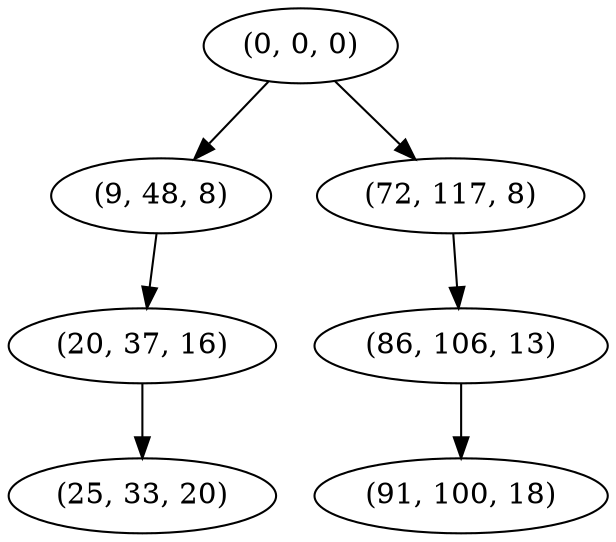 digraph tree {
    "(0, 0, 0)";
    "(9, 48, 8)";
    "(20, 37, 16)";
    "(25, 33, 20)";
    "(72, 117, 8)";
    "(86, 106, 13)";
    "(91, 100, 18)";
    "(0, 0, 0)" -> "(9, 48, 8)";
    "(0, 0, 0)" -> "(72, 117, 8)";
    "(9, 48, 8)" -> "(20, 37, 16)";
    "(20, 37, 16)" -> "(25, 33, 20)";
    "(72, 117, 8)" -> "(86, 106, 13)";
    "(86, 106, 13)" -> "(91, 100, 18)";
}
